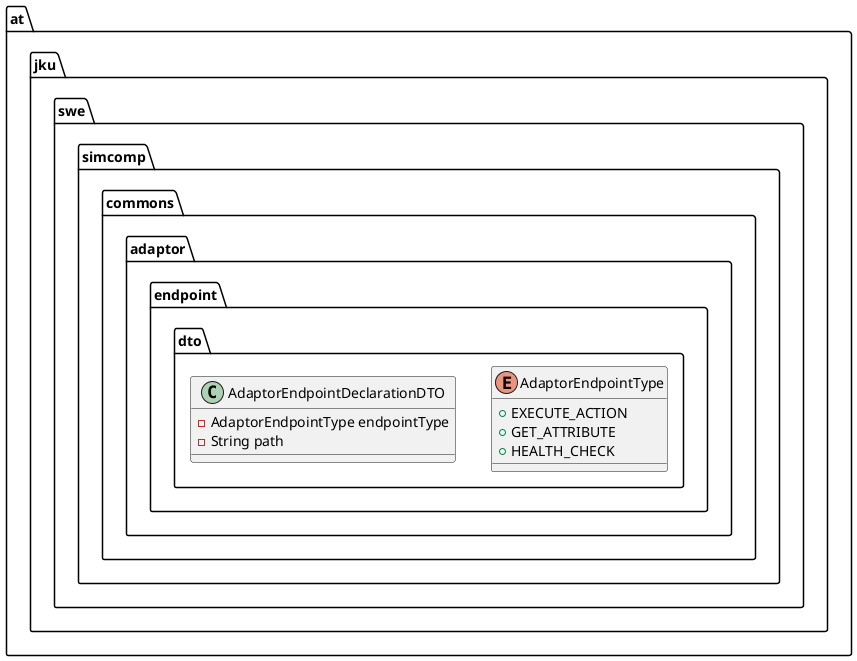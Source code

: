 @startuml
enum at.jku.swe.simcomp.commons.adaptor.endpoint.dto.AdaptorEndpointType {
+  EXECUTE_ACTION
+  GET_ATTRIBUTE
+  HEALTH_CHECK
}
class at.jku.swe.simcomp.commons.adaptor.endpoint.dto.AdaptorEndpointDeclarationDTO {
- AdaptorEndpointType endpointType
- String path
}
@enduml